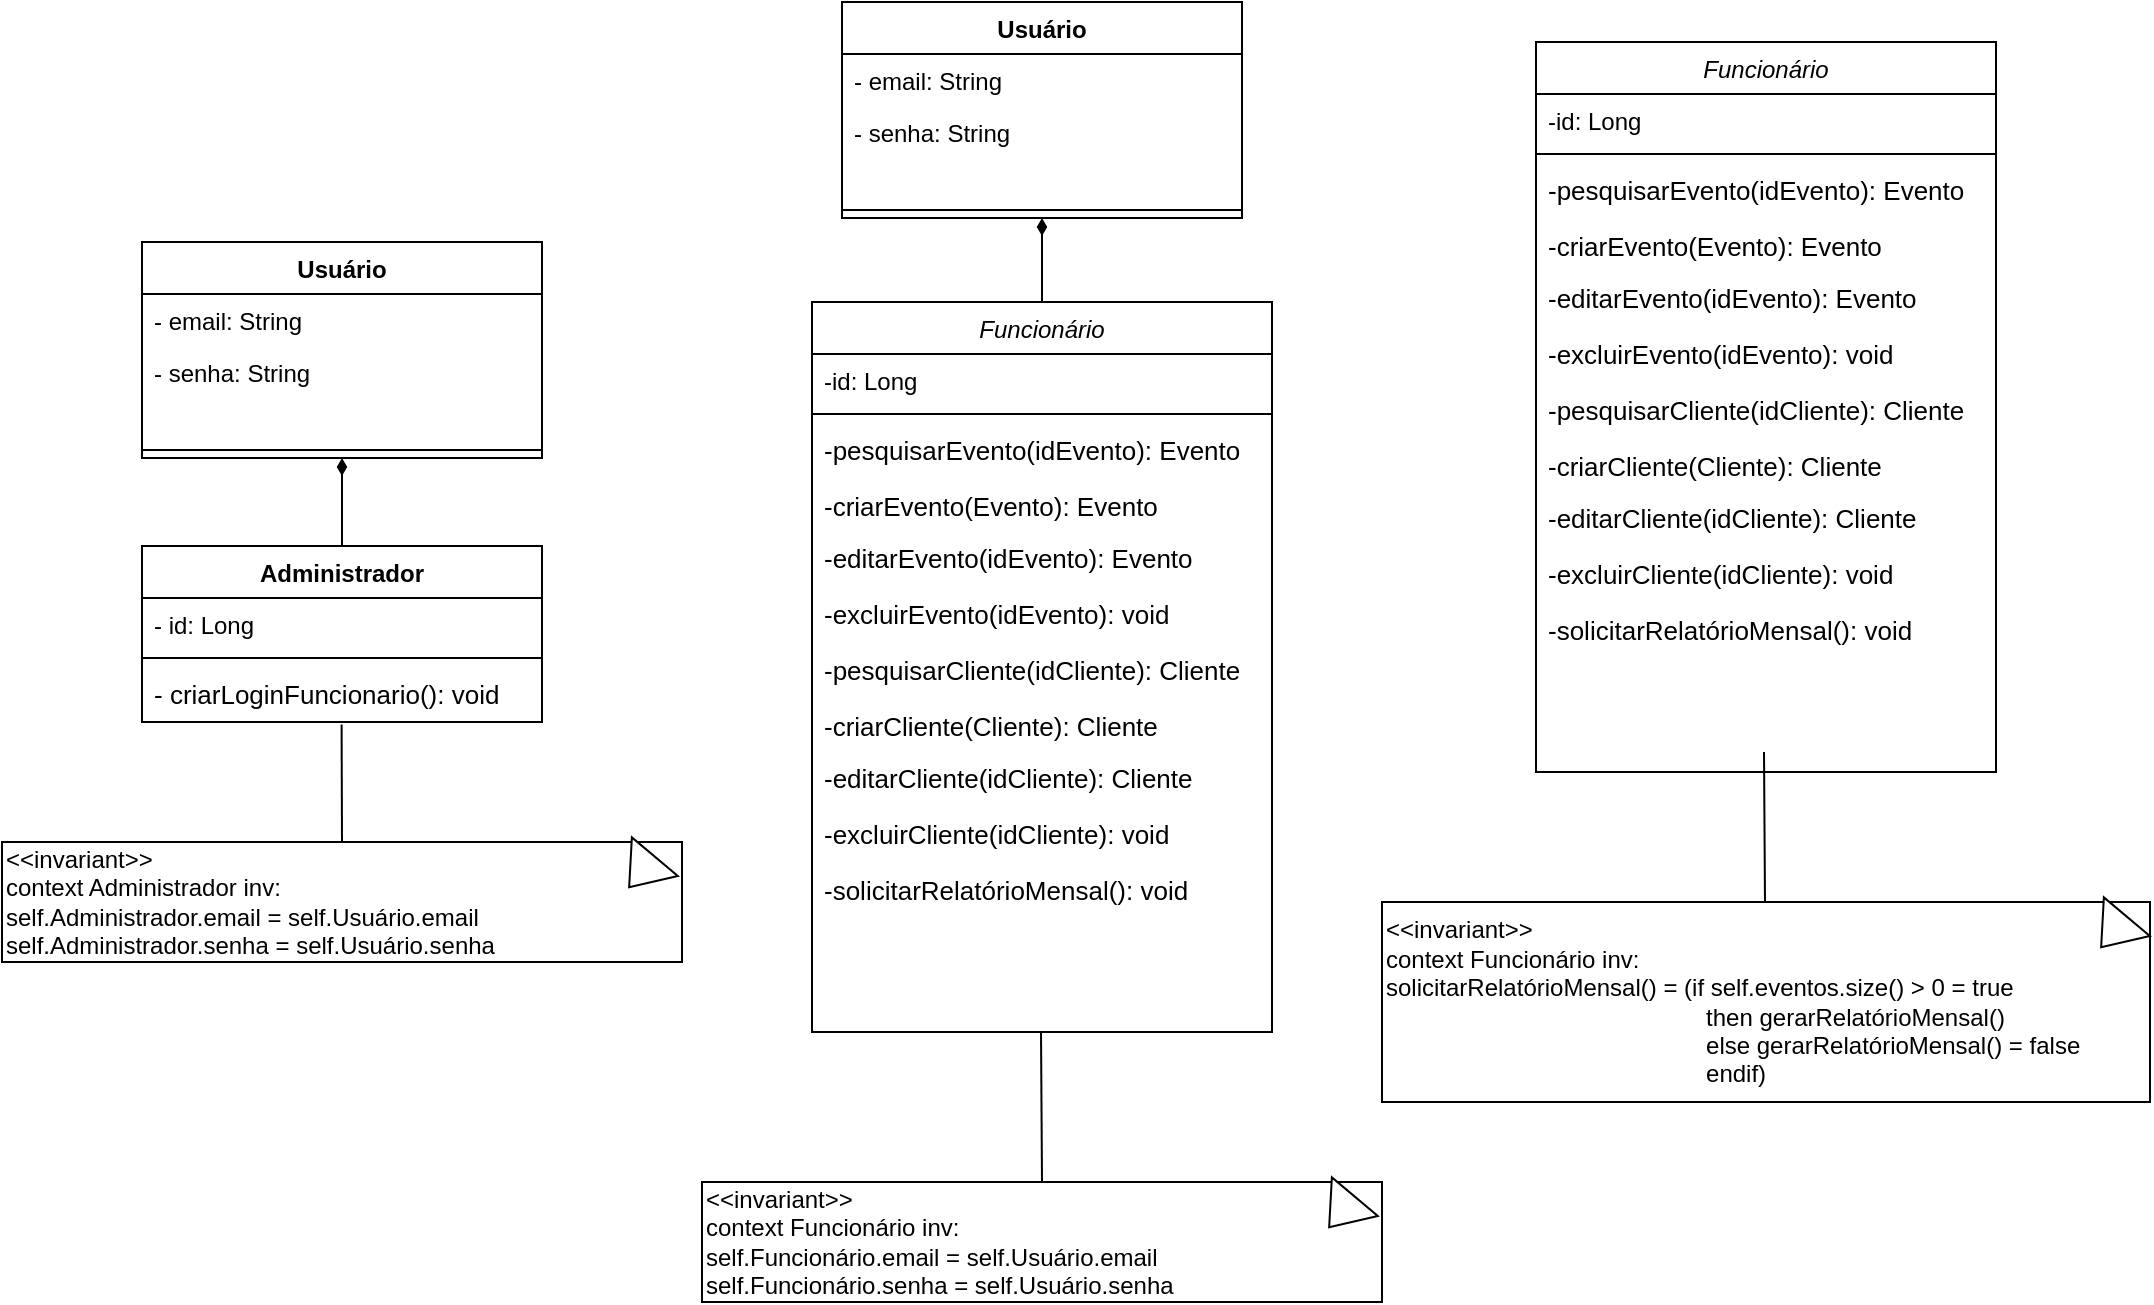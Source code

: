 <mxfile version="17.1.3" type="device"><diagram id="gLpR98S5ay8ODqW90B6S" name="Page-1"><mxGraphModel dx="3134" dy="899" grid="1" gridSize="10" guides="1" tooltips="1" connect="1" arrows="1" fold="1" page="1" pageScale="1" pageWidth="827" pageHeight="1169" math="0" shadow="0"><root><mxCell id="0"/><mxCell id="1" parent="0"/><mxCell id="aI2b7ny9oLMZ1ZEuGfsn-1" value="Usuário" style="swimlane;fontStyle=1;align=center;verticalAlign=top;childLayout=stackLayout;horizontal=1;startSize=26;horizontalStack=0;resizeParent=1;resizeParentMax=0;resizeLast=0;collapsible=1;marginBottom=0;" vertex="1" parent="1"><mxGeometry x="-1210" y="170" width="200" height="108" as="geometry"><mxRectangle x="290" y="240" width="350" height="160" as="alternateBounds"/></mxGeometry></mxCell><mxCell id="aI2b7ny9oLMZ1ZEuGfsn-2" value="- email: String" style="text;strokeColor=none;fillColor=none;align=left;verticalAlign=top;spacingLeft=4;spacingRight=4;overflow=hidden;rotatable=0;points=[[0,0.5],[1,0.5]];portConstraint=eastwest;" vertex="1" parent="aI2b7ny9oLMZ1ZEuGfsn-1"><mxGeometry y="26" width="200" height="26" as="geometry"/></mxCell><mxCell id="aI2b7ny9oLMZ1ZEuGfsn-3" value="- senha: String" style="text;strokeColor=none;fillColor=none;align=left;verticalAlign=top;spacingLeft=4;spacingRight=4;overflow=hidden;rotatable=0;points=[[0,0.5],[1,0.5]];portConstraint=eastwest;" vertex="1" parent="aI2b7ny9oLMZ1ZEuGfsn-1"><mxGeometry y="52" width="200" height="48" as="geometry"/></mxCell><mxCell id="aI2b7ny9oLMZ1ZEuGfsn-4" value="" style="line;strokeWidth=1;fillColor=none;align=left;verticalAlign=middle;spacingTop=-1;spacingLeft=3;spacingRight=3;rotatable=0;labelPosition=right;points=[];portConstraint=eastwest;" vertex="1" parent="aI2b7ny9oLMZ1ZEuGfsn-1"><mxGeometry y="100" width="200" height="8" as="geometry"/></mxCell><mxCell id="aI2b7ny9oLMZ1ZEuGfsn-5" value="Administrador" style="swimlane;fontStyle=1;align=center;verticalAlign=top;childLayout=stackLayout;horizontal=1;startSize=26;horizontalStack=0;resizeParent=1;resizeParentMax=0;resizeLast=0;collapsible=1;marginBottom=0;" vertex="1" parent="1"><mxGeometry x="-1210" y="322" width="200" height="88" as="geometry"><mxRectangle x="290" y="240" width="350" height="160" as="alternateBounds"/></mxGeometry></mxCell><mxCell id="aI2b7ny9oLMZ1ZEuGfsn-6" value="- id: Long" style="text;strokeColor=none;fillColor=none;align=left;verticalAlign=top;spacingLeft=4;spacingRight=4;overflow=hidden;rotatable=0;points=[[0,0.5],[1,0.5]];portConstraint=eastwest;" vertex="1" parent="aI2b7ny9oLMZ1ZEuGfsn-5"><mxGeometry y="26" width="200" height="26" as="geometry"/></mxCell><mxCell id="aI2b7ny9oLMZ1ZEuGfsn-7" value="" style="line;strokeWidth=1;fillColor=none;align=left;verticalAlign=middle;spacingTop=-1;spacingLeft=3;spacingRight=3;rotatable=0;labelPosition=right;points=[];portConstraint=eastwest;" vertex="1" parent="aI2b7ny9oLMZ1ZEuGfsn-5"><mxGeometry y="52" width="200" height="8" as="geometry"/></mxCell><mxCell id="aI2b7ny9oLMZ1ZEuGfsn-8" value="- criarLoginFuncionario(): void" style="text;align=left;verticalAlign=top;spacingLeft=4;spacingRight=4;overflow=hidden;rotatable=0;points=[[0,0.5],[1,0.5]];portConstraint=eastwest;fontSize=13;" vertex="1" parent="aI2b7ny9oLMZ1ZEuGfsn-5"><mxGeometry y="60" width="200" height="28" as="geometry"/></mxCell><mxCell id="aI2b7ny9oLMZ1ZEuGfsn-9" style="edgeStyle=orthogonalEdgeStyle;rounded=0;orthogonalLoop=1;jettySize=auto;html=1;exitX=0.5;exitY=0;exitDx=0;exitDy=0;endArrow=diamondThin;endFill=1;entryX=0.5;entryY=1;entryDx=0;entryDy=0;" edge="1" parent="1" source="aI2b7ny9oLMZ1ZEuGfsn-5" target="aI2b7ny9oLMZ1ZEuGfsn-1"><mxGeometry relative="1" as="geometry"><mxPoint x="-920" y="380.0" as="sourcePoint"/><mxPoint x="-1091" y="287" as="targetPoint"/><Array as="points"/></mxGeometry></mxCell><mxCell id="aI2b7ny9oLMZ1ZEuGfsn-10" value="" style="endArrow=none;html=1;rounded=0;entryX=0.499;entryY=1.044;entryDx=0;entryDy=0;entryPerimeter=0;" edge="1" parent="1" target="aI2b7ny9oLMZ1ZEuGfsn-8"><mxGeometry width="50" height="50" relative="1" as="geometry"><mxPoint x="-1110" y="470" as="sourcePoint"/><mxPoint x="-1080" y="530" as="targetPoint"/></mxGeometry></mxCell><mxCell id="aI2b7ny9oLMZ1ZEuGfsn-16" value="&amp;lt;&amp;lt;invariant&amp;gt;&amp;gt;&lt;br&gt;context Administrador inv:&lt;br&gt;self.Administrador.email = self.Usuário.email&lt;br&gt;self.Administrador.senha = self.Usuário.senha" style="rounded=0;whiteSpace=wrap;html=1;align=left;" vertex="1" parent="1"><mxGeometry x="-1280" y="470" width="340" height="60" as="geometry"/></mxCell><mxCell id="aI2b7ny9oLMZ1ZEuGfsn-17" value="" style="triangle;whiteSpace=wrap;html=1;rotation=130;" vertex="1" parent="1"><mxGeometry x="-970" y="470" width="20" height="30" as="geometry"/></mxCell><mxCell id="aI2b7ny9oLMZ1ZEuGfsn-73" value="Usuário" style="swimlane;fontStyle=1;align=center;verticalAlign=top;childLayout=stackLayout;horizontal=1;startSize=26;horizontalStack=0;resizeParent=1;resizeParentMax=0;resizeLast=0;collapsible=1;marginBottom=0;" vertex="1" parent="1"><mxGeometry x="-860" y="50" width="200" height="108" as="geometry"><mxRectangle x="290" y="240" width="350" height="160" as="alternateBounds"/></mxGeometry></mxCell><mxCell id="aI2b7ny9oLMZ1ZEuGfsn-74" value="- email: String" style="text;strokeColor=none;fillColor=none;align=left;verticalAlign=top;spacingLeft=4;spacingRight=4;overflow=hidden;rotatable=0;points=[[0,0.5],[1,0.5]];portConstraint=eastwest;" vertex="1" parent="aI2b7ny9oLMZ1ZEuGfsn-73"><mxGeometry y="26" width="200" height="26" as="geometry"/></mxCell><mxCell id="aI2b7ny9oLMZ1ZEuGfsn-75" value="- senha: String" style="text;strokeColor=none;fillColor=none;align=left;verticalAlign=top;spacingLeft=4;spacingRight=4;overflow=hidden;rotatable=0;points=[[0,0.5],[1,0.5]];portConstraint=eastwest;" vertex="1" parent="aI2b7ny9oLMZ1ZEuGfsn-73"><mxGeometry y="52" width="200" height="48" as="geometry"/></mxCell><mxCell id="aI2b7ny9oLMZ1ZEuGfsn-76" value="" style="line;strokeWidth=1;fillColor=none;align=left;verticalAlign=middle;spacingTop=-1;spacingLeft=3;spacingRight=3;rotatable=0;labelPosition=right;points=[];portConstraint=eastwest;" vertex="1" parent="aI2b7ny9oLMZ1ZEuGfsn-73"><mxGeometry y="100" width="200" height="8" as="geometry"/></mxCell><mxCell id="aI2b7ny9oLMZ1ZEuGfsn-81" style="edgeStyle=orthogonalEdgeStyle;rounded=0;orthogonalLoop=1;jettySize=auto;html=1;exitX=0.5;exitY=0;exitDx=0;exitDy=0;endArrow=diamondThin;endFill=1;entryX=0.5;entryY=1;entryDx=0;entryDy=0;" edge="1" parent="1" source="aI2b7ny9oLMZ1ZEuGfsn-85" target="aI2b7ny9oLMZ1ZEuGfsn-73"><mxGeometry relative="1" as="geometry"><mxPoint x="-760" y="280" as="sourcePoint"/><mxPoint x="-741" y="167" as="targetPoint"/><Array as="points"/></mxGeometry></mxCell><mxCell id="aI2b7ny9oLMZ1ZEuGfsn-82" value="" style="endArrow=none;html=1;rounded=0;entryX=0.499;entryY=1.044;entryDx=0;entryDy=0;entryPerimeter=0;" edge="1" parent="1"><mxGeometry width="50" height="50" relative="1" as="geometry"><mxPoint x="-760" y="640" as="sourcePoint"/><mxPoint x="-760.5" y="565.002" as="targetPoint"/></mxGeometry></mxCell><mxCell id="aI2b7ny9oLMZ1ZEuGfsn-83" value="&amp;lt;&amp;lt;invariant&amp;gt;&amp;gt;&lt;br&gt;context Funcionário inv:&lt;br&gt;self.Funcionário.email = self.Usuário.email&lt;br&gt;self.Funcionário.senha = self.Usuário.senha" style="rounded=0;whiteSpace=wrap;html=1;align=left;" vertex="1" parent="1"><mxGeometry x="-930" y="640" width="340" height="60" as="geometry"/></mxCell><mxCell id="aI2b7ny9oLMZ1ZEuGfsn-84" value="" style="triangle;whiteSpace=wrap;html=1;rotation=130;" vertex="1" parent="1"><mxGeometry x="-620" y="640" width="20" height="30" as="geometry"/></mxCell><mxCell id="aI2b7ny9oLMZ1ZEuGfsn-85" value="Funcionário" style="swimlane;fontStyle=2;align=center;verticalAlign=top;childLayout=stackLayout;horizontal=1;startSize=26;horizontalStack=0;resizeParent=1;resizeLast=0;collapsible=1;marginBottom=0;rounded=0;shadow=0;strokeWidth=1;" vertex="1" parent="1"><mxGeometry x="-875" y="200" width="230" height="365" as="geometry"><mxRectangle x="130" y="380" width="160" height="26" as="alternateBounds"/></mxGeometry></mxCell><mxCell id="aI2b7ny9oLMZ1ZEuGfsn-86" value="-id: Long" style="text;align=left;verticalAlign=top;spacingLeft=4;spacingRight=4;overflow=hidden;rotatable=0;points=[[0,0.5],[1,0.5]];portConstraint=eastwest;" vertex="1" parent="aI2b7ny9oLMZ1ZEuGfsn-85"><mxGeometry y="26" width="230" height="26" as="geometry"/></mxCell><mxCell id="aI2b7ny9oLMZ1ZEuGfsn-87" value="" style="line;html=1;strokeWidth=1;align=left;verticalAlign=middle;spacingTop=-1;spacingLeft=3;spacingRight=3;rotatable=0;labelPosition=right;points=[];portConstraint=eastwest;" vertex="1" parent="aI2b7ny9oLMZ1ZEuGfsn-85"><mxGeometry y="52" width="230" height="8" as="geometry"/></mxCell><mxCell id="aI2b7ny9oLMZ1ZEuGfsn-88" value="-pesquisarEvento(idEvento): Evento" style="text;align=left;verticalAlign=top;spacingLeft=4;spacingRight=4;overflow=hidden;rotatable=0;points=[[0,0.5],[1,0.5]];portConstraint=eastwest;fontSize=13;" vertex="1" parent="aI2b7ny9oLMZ1ZEuGfsn-85"><mxGeometry y="60" width="230" height="28" as="geometry"/></mxCell><mxCell id="aI2b7ny9oLMZ1ZEuGfsn-89" value="-criarEvento(Evento): Evento" style="text;align=left;verticalAlign=top;spacingLeft=4;spacingRight=4;overflow=hidden;rotatable=0;points=[[0,0.5],[1,0.5]];portConstraint=eastwest;fontStyle=0;fontSize=13;" vertex="1" parent="aI2b7ny9oLMZ1ZEuGfsn-85"><mxGeometry y="88" width="230" height="26" as="geometry"/></mxCell><mxCell id="aI2b7ny9oLMZ1ZEuGfsn-90" value="-editarEvento(idEvento): Evento" style="text;align=left;verticalAlign=top;spacingLeft=4;spacingRight=4;overflow=hidden;rotatable=0;points=[[0,0.5],[1,0.5]];portConstraint=eastwest;fontSize=13;" vertex="1" parent="aI2b7ny9oLMZ1ZEuGfsn-85"><mxGeometry y="114" width="230" height="28" as="geometry"/></mxCell><mxCell id="aI2b7ny9oLMZ1ZEuGfsn-91" value="-excluirEvento(idEvento): void" style="text;align=left;verticalAlign=top;spacingLeft=4;spacingRight=4;overflow=hidden;rotatable=0;points=[[0,0.5],[1,0.5]];portConstraint=eastwest;fontSize=13;" vertex="1" parent="aI2b7ny9oLMZ1ZEuGfsn-85"><mxGeometry y="142" width="230" height="28" as="geometry"/></mxCell><mxCell id="aI2b7ny9oLMZ1ZEuGfsn-92" value="-pesquisarCliente(idCliente): Cliente" style="text;align=left;verticalAlign=top;spacingLeft=4;spacingRight=4;overflow=hidden;rotatable=0;points=[[0,0.5],[1,0.5]];portConstraint=eastwest;fontSize=13;" vertex="1" parent="aI2b7ny9oLMZ1ZEuGfsn-85"><mxGeometry y="170" width="230" height="28" as="geometry"/></mxCell><mxCell id="aI2b7ny9oLMZ1ZEuGfsn-93" value="-criarCliente(Cliente): Cliente" style="text;align=left;verticalAlign=top;spacingLeft=4;spacingRight=4;overflow=hidden;rotatable=0;points=[[0,0.5],[1,0.5]];portConstraint=eastwest;fontStyle=0;fontSize=13;" vertex="1" parent="aI2b7ny9oLMZ1ZEuGfsn-85"><mxGeometry y="198" width="230" height="26" as="geometry"/></mxCell><mxCell id="aI2b7ny9oLMZ1ZEuGfsn-94" value="-editarCliente(idCliente): Cliente" style="text;align=left;verticalAlign=top;spacingLeft=4;spacingRight=4;overflow=hidden;rotatable=0;points=[[0,0.5],[1,0.5]];portConstraint=eastwest;fontSize=13;" vertex="1" parent="aI2b7ny9oLMZ1ZEuGfsn-85"><mxGeometry y="224" width="230" height="28" as="geometry"/></mxCell><mxCell id="aI2b7ny9oLMZ1ZEuGfsn-95" value="-excluirCliente(idCliente): void" style="text;align=left;verticalAlign=top;spacingLeft=4;spacingRight=4;overflow=hidden;rotatable=0;points=[[0,0.5],[1,0.5]];portConstraint=eastwest;fontSize=13;" vertex="1" parent="aI2b7ny9oLMZ1ZEuGfsn-85"><mxGeometry y="252" width="230" height="28" as="geometry"/></mxCell><mxCell id="aI2b7ny9oLMZ1ZEuGfsn-96" value="-solicitarRelatórioMensal(): void" style="text;align=left;verticalAlign=top;spacingLeft=4;spacingRight=4;overflow=hidden;rotatable=0;points=[[0,0.5],[1,0.5]];portConstraint=eastwest;fontSize=13;" vertex="1" parent="aI2b7ny9oLMZ1ZEuGfsn-85"><mxGeometry y="280" width="230" height="28" as="geometry"/></mxCell><mxCell id="aI2b7ny9oLMZ1ZEuGfsn-102" value="Funcionário" style="swimlane;fontStyle=2;align=center;verticalAlign=top;childLayout=stackLayout;horizontal=1;startSize=26;horizontalStack=0;resizeParent=1;resizeLast=0;collapsible=1;marginBottom=0;rounded=0;shadow=0;strokeWidth=1;" vertex="1" parent="1"><mxGeometry x="-513" y="70" width="230" height="365" as="geometry"><mxRectangle x="130" y="380" width="160" height="26" as="alternateBounds"/></mxGeometry></mxCell><mxCell id="aI2b7ny9oLMZ1ZEuGfsn-103" value="-id: Long" style="text;align=left;verticalAlign=top;spacingLeft=4;spacingRight=4;overflow=hidden;rotatable=0;points=[[0,0.5],[1,0.5]];portConstraint=eastwest;" vertex="1" parent="aI2b7ny9oLMZ1ZEuGfsn-102"><mxGeometry y="26" width="230" height="26" as="geometry"/></mxCell><mxCell id="aI2b7ny9oLMZ1ZEuGfsn-104" value="" style="line;html=1;strokeWidth=1;align=left;verticalAlign=middle;spacingTop=-1;spacingLeft=3;spacingRight=3;rotatable=0;labelPosition=right;points=[];portConstraint=eastwest;" vertex="1" parent="aI2b7ny9oLMZ1ZEuGfsn-102"><mxGeometry y="52" width="230" height="8" as="geometry"/></mxCell><mxCell id="aI2b7ny9oLMZ1ZEuGfsn-105" value="-pesquisarEvento(idEvento): Evento" style="text;align=left;verticalAlign=top;spacingLeft=4;spacingRight=4;overflow=hidden;rotatable=0;points=[[0,0.5],[1,0.5]];portConstraint=eastwest;fontSize=13;" vertex="1" parent="aI2b7ny9oLMZ1ZEuGfsn-102"><mxGeometry y="60" width="230" height="28" as="geometry"/></mxCell><mxCell id="aI2b7ny9oLMZ1ZEuGfsn-106" value="-criarEvento(Evento): Evento" style="text;align=left;verticalAlign=top;spacingLeft=4;spacingRight=4;overflow=hidden;rotatable=0;points=[[0,0.5],[1,0.5]];portConstraint=eastwest;fontStyle=0;fontSize=13;" vertex="1" parent="aI2b7ny9oLMZ1ZEuGfsn-102"><mxGeometry y="88" width="230" height="26" as="geometry"/></mxCell><mxCell id="aI2b7ny9oLMZ1ZEuGfsn-107" value="-editarEvento(idEvento): Evento" style="text;align=left;verticalAlign=top;spacingLeft=4;spacingRight=4;overflow=hidden;rotatable=0;points=[[0,0.5],[1,0.5]];portConstraint=eastwest;fontSize=13;" vertex="1" parent="aI2b7ny9oLMZ1ZEuGfsn-102"><mxGeometry y="114" width="230" height="28" as="geometry"/></mxCell><mxCell id="aI2b7ny9oLMZ1ZEuGfsn-108" value="-excluirEvento(idEvento): void" style="text;align=left;verticalAlign=top;spacingLeft=4;spacingRight=4;overflow=hidden;rotatable=0;points=[[0,0.5],[1,0.5]];portConstraint=eastwest;fontSize=13;" vertex="1" parent="aI2b7ny9oLMZ1ZEuGfsn-102"><mxGeometry y="142" width="230" height="28" as="geometry"/></mxCell><mxCell id="aI2b7ny9oLMZ1ZEuGfsn-109" value="-pesquisarCliente(idCliente): Cliente" style="text;align=left;verticalAlign=top;spacingLeft=4;spacingRight=4;overflow=hidden;rotatable=0;points=[[0,0.5],[1,0.5]];portConstraint=eastwest;fontSize=13;" vertex="1" parent="aI2b7ny9oLMZ1ZEuGfsn-102"><mxGeometry y="170" width="230" height="28" as="geometry"/></mxCell><mxCell id="aI2b7ny9oLMZ1ZEuGfsn-110" value="-criarCliente(Cliente): Cliente" style="text;align=left;verticalAlign=top;spacingLeft=4;spacingRight=4;overflow=hidden;rotatable=0;points=[[0,0.5],[1,0.5]];portConstraint=eastwest;fontStyle=0;fontSize=13;" vertex="1" parent="aI2b7ny9oLMZ1ZEuGfsn-102"><mxGeometry y="198" width="230" height="26" as="geometry"/></mxCell><mxCell id="aI2b7ny9oLMZ1ZEuGfsn-111" value="-editarCliente(idCliente): Cliente" style="text;align=left;verticalAlign=top;spacingLeft=4;spacingRight=4;overflow=hidden;rotatable=0;points=[[0,0.5],[1,0.5]];portConstraint=eastwest;fontSize=13;" vertex="1" parent="aI2b7ny9oLMZ1ZEuGfsn-102"><mxGeometry y="224" width="230" height="28" as="geometry"/></mxCell><mxCell id="aI2b7ny9oLMZ1ZEuGfsn-112" value="-excluirCliente(idCliente): void" style="text;align=left;verticalAlign=top;spacingLeft=4;spacingRight=4;overflow=hidden;rotatable=0;points=[[0,0.5],[1,0.5]];portConstraint=eastwest;fontSize=13;" vertex="1" parent="aI2b7ny9oLMZ1ZEuGfsn-102"><mxGeometry y="252" width="230" height="28" as="geometry"/></mxCell><mxCell id="aI2b7ny9oLMZ1ZEuGfsn-113" value="-solicitarRelatórioMensal(): void" style="text;align=left;verticalAlign=top;spacingLeft=4;spacingRight=4;overflow=hidden;rotatable=0;points=[[0,0.5],[1,0.5]];portConstraint=eastwest;fontSize=13;" vertex="1" parent="aI2b7ny9oLMZ1ZEuGfsn-102"><mxGeometry y="280" width="230" height="28" as="geometry"/></mxCell><mxCell id="aI2b7ny9oLMZ1ZEuGfsn-114" value="" style="endArrow=none;html=1;rounded=0;entryX=0.499;entryY=1.044;entryDx=0;entryDy=0;entryPerimeter=0;" edge="1" parent="1"><mxGeometry width="50" height="50" relative="1" as="geometry"><mxPoint x="-398.5" y="500.0" as="sourcePoint"/><mxPoint x="-399" y="425.002" as="targetPoint"/></mxGeometry></mxCell><mxCell id="aI2b7ny9oLMZ1ZEuGfsn-115" value="&amp;lt;&amp;lt;invariant&amp;gt;&amp;gt;&lt;br&gt;context Funcionário inv:&lt;br&gt;solicitarRelatórioMensal() = (if self.eventos.size() &amp;gt; 0 = true&lt;br&gt;&lt;span style=&quot;white-space: pre&quot;&gt;&#9;&lt;/span&gt;&lt;span style=&quot;white-space: pre&quot;&gt;&#9;&lt;/span&gt;&lt;span style=&quot;white-space: pre&quot;&gt;&#9;&lt;/span&gt;&lt;span style=&quot;white-space: pre&quot;&gt;&#9;&lt;/span&gt;&lt;span style=&quot;white-space: pre&quot;&gt;&#9;&lt;/span&gt;&lt;span style=&quot;white-space: pre&quot;&gt;&#9;&lt;/span&gt;then gerarRelatórioMensal()&lt;br&gt;&lt;span style=&quot;white-space: pre&quot;&gt;&#9;&lt;/span&gt;&lt;span style=&quot;white-space: pre&quot;&gt;&#9;&lt;/span&gt;&lt;span style=&quot;white-space: pre&quot;&gt;&#9;&lt;/span&gt;&lt;span style=&quot;white-space: pre&quot;&gt;&#9;&lt;/span&gt;&lt;span style=&quot;white-space: pre&quot;&gt;&#9;&lt;/span&gt;&lt;span style=&quot;white-space: pre&quot;&gt;&#9;&lt;/span&gt;else gerarRelatórioMensal() = false&lt;br&gt;&lt;span style=&quot;white-space: pre&quot;&gt;&#9;&lt;/span&gt;&lt;span style=&quot;white-space: pre&quot;&gt;&#9;&lt;/span&gt;&lt;span style=&quot;white-space: pre&quot;&gt;&#9;&lt;/span&gt;&lt;span style=&quot;white-space: pre&quot;&gt;&#9;&lt;/span&gt;&lt;span style=&quot;white-space: pre&quot;&gt;&#9;&lt;/span&gt;&lt;span style=&quot;white-space: pre&quot;&gt;&#9;&lt;/span&gt;endif)" style="rounded=0;whiteSpace=wrap;html=1;align=left;" vertex="1" parent="1"><mxGeometry x="-590" y="500" width="384" height="100" as="geometry"/></mxCell><mxCell id="aI2b7ny9oLMZ1ZEuGfsn-116" value="" style="triangle;whiteSpace=wrap;html=1;rotation=130;" vertex="1" parent="1"><mxGeometry x="-234" y="500" width="20" height="30" as="geometry"/></mxCell></root></mxGraphModel></diagram></mxfile>